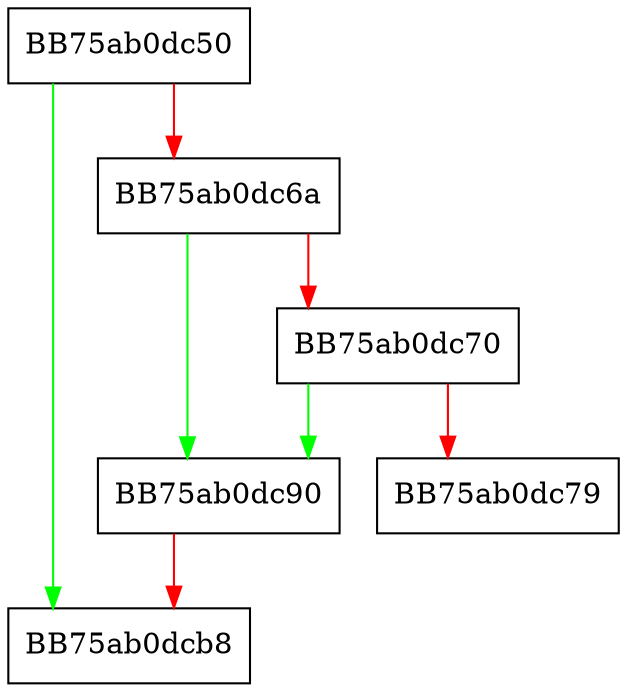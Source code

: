 digraph WriteFileRaw {
  node [shape="box"];
  graph [splines=ortho];
  BB75ab0dc50 -> BB75ab0dcb8 [color="green"];
  BB75ab0dc50 -> BB75ab0dc6a [color="red"];
  BB75ab0dc6a -> BB75ab0dc90 [color="green"];
  BB75ab0dc6a -> BB75ab0dc70 [color="red"];
  BB75ab0dc70 -> BB75ab0dc90 [color="green"];
  BB75ab0dc70 -> BB75ab0dc79 [color="red"];
  BB75ab0dc90 -> BB75ab0dcb8 [color="red"];
}
